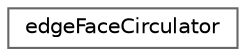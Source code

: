 digraph "Graphical Class Hierarchy"
{
 // LATEX_PDF_SIZE
  bgcolor="transparent";
  edge [fontname=Helvetica,fontsize=10,labelfontname=Helvetica,labelfontsize=10];
  node [fontname=Helvetica,fontsize=10,shape=box,height=0.2,width=0.4];
  rankdir="LR";
  Node0 [id="Node000000",label="edgeFaceCirculator",height=0.2,width=0.4,color="grey40", fillcolor="white", style="filled",URL="$classFoam_1_1edgeFaceCirculator.html",tooltip="Walks from starting face around edge."];
}
